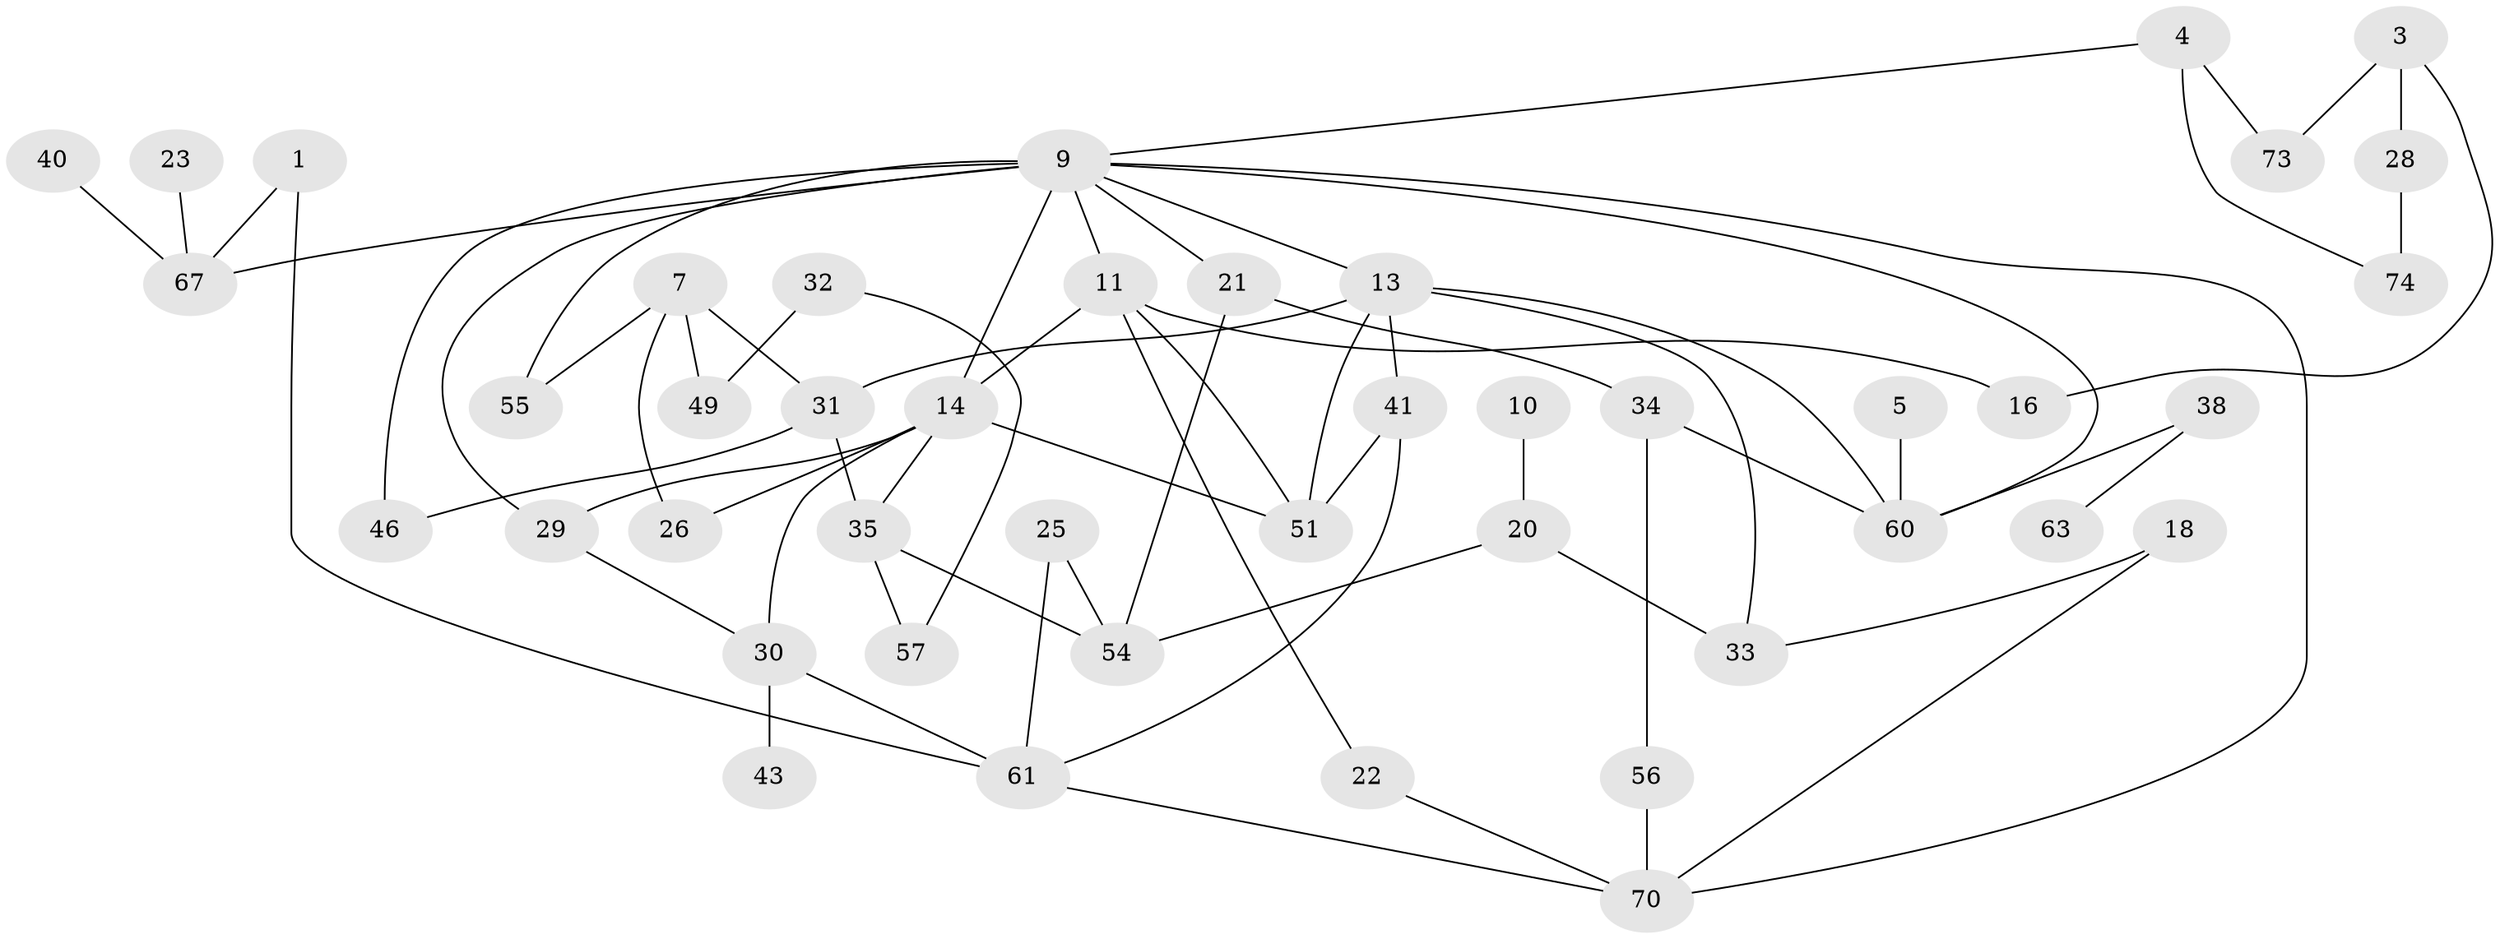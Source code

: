 // original degree distribution, {1: 0.22972972972972974, 2: 0.2635135135135135, 3: 0.19594594594594594, 0: 0.19594594594594594, 5: 0.060810810810810814, 4: 0.0472972972972973, 6: 0.006756756756756757}
// Generated by graph-tools (version 1.1) at 2025/33/03/09/25 02:33:43]
// undirected, 44 vertices, 67 edges
graph export_dot {
graph [start="1"]
  node [color=gray90,style=filled];
  1;
  3;
  4;
  5;
  7;
  9;
  10;
  11;
  13;
  14;
  16;
  18;
  20;
  21;
  22;
  23;
  25;
  26;
  28;
  29;
  30;
  31;
  32;
  33;
  34;
  35;
  38;
  40;
  41;
  43;
  46;
  49;
  51;
  54;
  55;
  56;
  57;
  60;
  61;
  63;
  67;
  70;
  73;
  74;
  1 -- 61 [weight=1.0];
  1 -- 67 [weight=1.0];
  3 -- 16 [weight=1.0];
  3 -- 28 [weight=1.0];
  3 -- 73 [weight=1.0];
  4 -- 9 [weight=1.0];
  4 -- 73 [weight=1.0];
  4 -- 74 [weight=1.0];
  5 -- 60 [weight=1.0];
  7 -- 26 [weight=1.0];
  7 -- 31 [weight=1.0];
  7 -- 49 [weight=1.0];
  7 -- 55 [weight=1.0];
  9 -- 11 [weight=1.0];
  9 -- 13 [weight=1.0];
  9 -- 14 [weight=1.0];
  9 -- 21 [weight=1.0];
  9 -- 29 [weight=1.0];
  9 -- 46 [weight=2.0];
  9 -- 55 [weight=1.0];
  9 -- 60 [weight=1.0];
  9 -- 67 [weight=1.0];
  9 -- 70 [weight=1.0];
  10 -- 20 [weight=1.0];
  11 -- 14 [weight=1.0];
  11 -- 16 [weight=1.0];
  11 -- 22 [weight=1.0];
  11 -- 51 [weight=1.0];
  13 -- 31 [weight=1.0];
  13 -- 33 [weight=1.0];
  13 -- 41 [weight=1.0];
  13 -- 51 [weight=1.0];
  13 -- 60 [weight=1.0];
  14 -- 26 [weight=2.0];
  14 -- 29 [weight=1.0];
  14 -- 30 [weight=1.0];
  14 -- 35 [weight=1.0];
  14 -- 51 [weight=1.0];
  18 -- 33 [weight=1.0];
  18 -- 70 [weight=1.0];
  20 -- 33 [weight=1.0];
  20 -- 54 [weight=1.0];
  21 -- 34 [weight=1.0];
  21 -- 54 [weight=1.0];
  22 -- 70 [weight=1.0];
  23 -- 67 [weight=1.0];
  25 -- 54 [weight=1.0];
  25 -- 61 [weight=1.0];
  28 -- 74 [weight=1.0];
  29 -- 30 [weight=1.0];
  30 -- 43 [weight=1.0];
  30 -- 61 [weight=1.0];
  31 -- 35 [weight=1.0];
  31 -- 46 [weight=1.0];
  32 -- 49 [weight=1.0];
  32 -- 57 [weight=1.0];
  34 -- 56 [weight=1.0];
  34 -- 60 [weight=1.0];
  35 -- 54 [weight=1.0];
  35 -- 57 [weight=1.0];
  38 -- 60 [weight=1.0];
  38 -- 63 [weight=2.0];
  40 -- 67 [weight=1.0];
  41 -- 51 [weight=1.0];
  41 -- 61 [weight=1.0];
  56 -- 70 [weight=1.0];
  61 -- 70 [weight=1.0];
}
